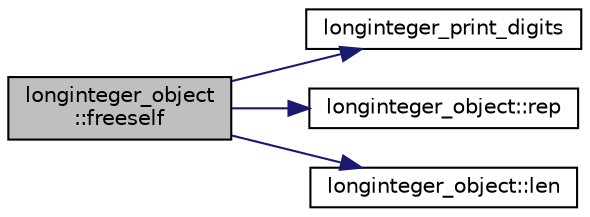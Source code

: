 digraph "longinteger_object::freeself"
{
  edge [fontname="Helvetica",fontsize="10",labelfontname="Helvetica",labelfontsize="10"];
  node [fontname="Helvetica",fontsize="10",shape=record];
  rankdir="LR";
  Node1448 [label="longinteger_object\l::freeself",height=0.2,width=0.4,color="black", fillcolor="grey75", style="filled", fontcolor="black"];
  Node1448 -> Node1449 [color="midnightblue",fontsize="10",style="solid",fontname="Helvetica"];
  Node1449 [label="longinteger_print_digits",height=0.2,width=0.4,color="black", fillcolor="white", style="filled",URL="$de/dc5/algebra__and__number__theory_8h.html#ac2bac7b12f5b6440b8dad275cd7a157d"];
  Node1448 -> Node1450 [color="midnightblue",fontsize="10",style="solid",fontname="Helvetica"];
  Node1450 [label="longinteger_object::rep",height=0.2,width=0.4,color="black", fillcolor="white", style="filled",URL="$dd/d7e/classlonginteger__object.html#a3ecaf12738cc721d281c416503f241e2"];
  Node1448 -> Node1451 [color="midnightblue",fontsize="10",style="solid",fontname="Helvetica"];
  Node1451 [label="longinteger_object::len",height=0.2,width=0.4,color="black", fillcolor="white", style="filled",URL="$dd/d7e/classlonginteger__object.html#a0bfeae35be8a6fd44ed7f76413596ab1"];
}
